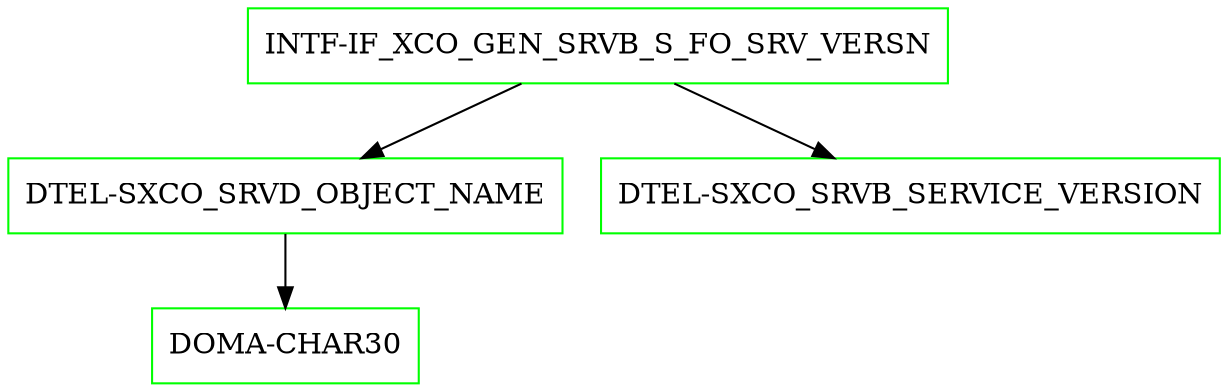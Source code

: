 digraph G {
  "INTF-IF_XCO_GEN_SRVB_S_FO_SRV_VERSN" [shape=box,color=green];
  "DTEL-SXCO_SRVD_OBJECT_NAME" [shape=box,color=green,URL="./DTEL_SXCO_SRVD_OBJECT_NAME.html"];
  "DOMA-CHAR30" [shape=box,color=green,URL="./DOMA_CHAR30.html"];
  "DTEL-SXCO_SRVB_SERVICE_VERSION" [shape=box,color=green,URL="./DTEL_SXCO_SRVB_SERVICE_VERSION.html"];
  "INTF-IF_XCO_GEN_SRVB_S_FO_SRV_VERSN" -> "DTEL-SXCO_SRVB_SERVICE_VERSION";
  "INTF-IF_XCO_GEN_SRVB_S_FO_SRV_VERSN" -> "DTEL-SXCO_SRVD_OBJECT_NAME";
  "DTEL-SXCO_SRVD_OBJECT_NAME" -> "DOMA-CHAR30";
}
